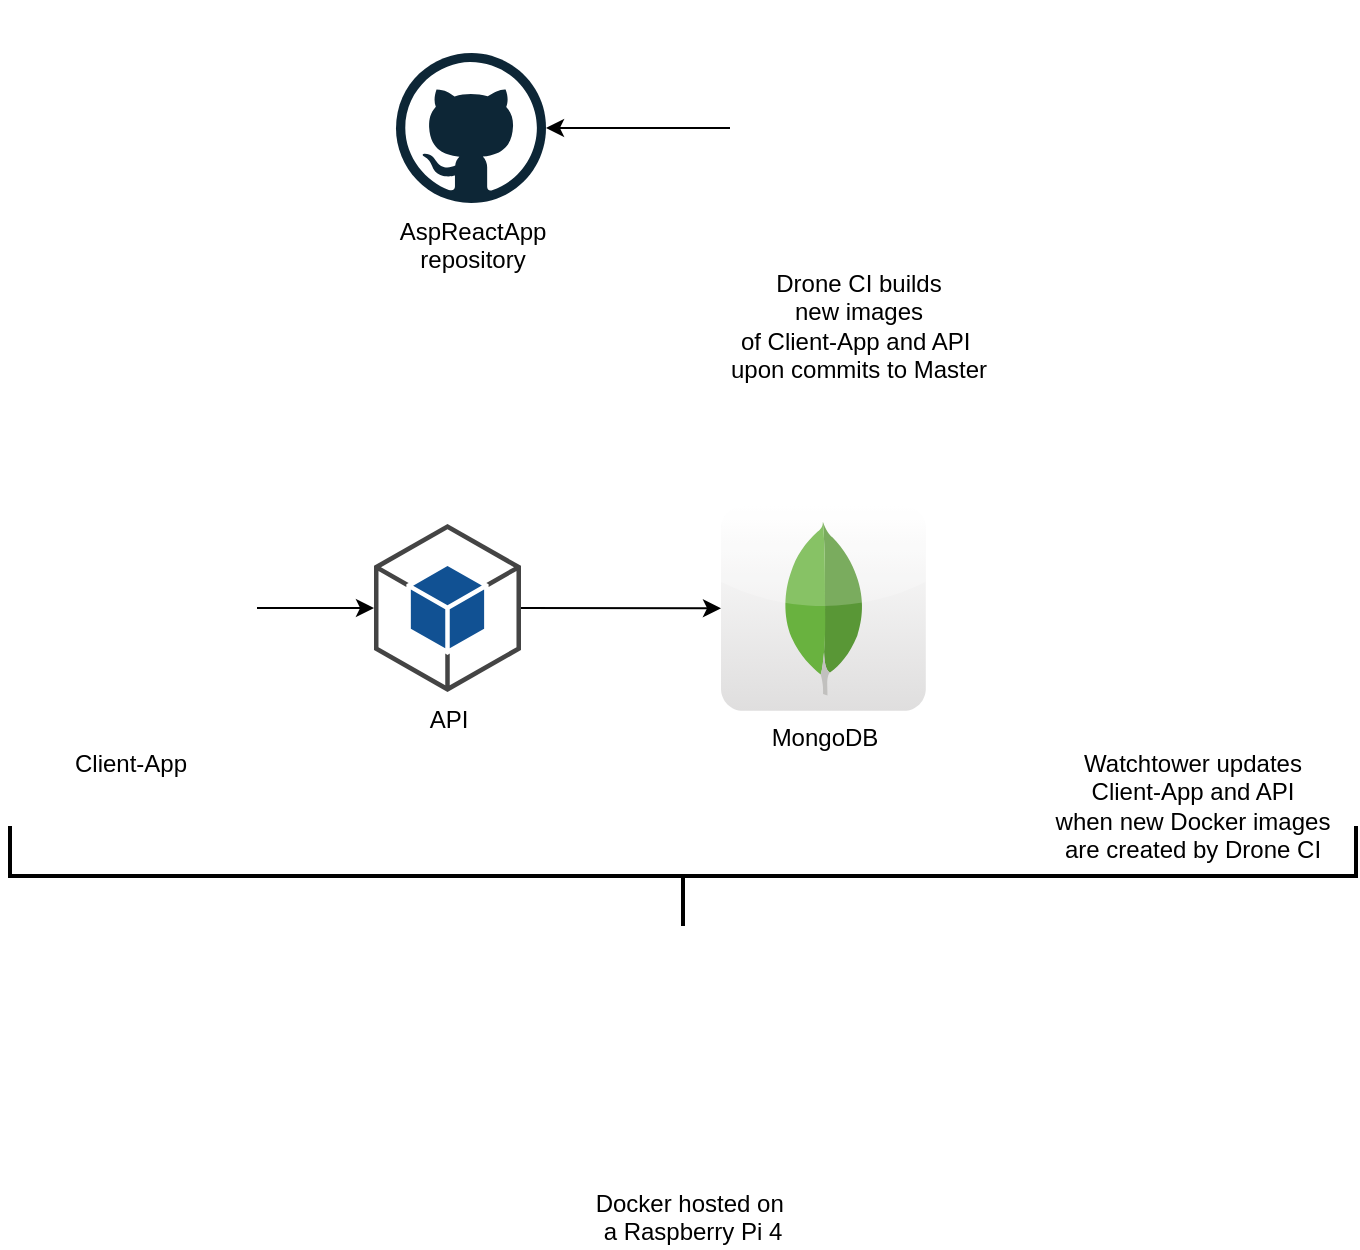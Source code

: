 <mxfile pages="1" version="11.2.4" type="device"><diagram id="9by1DdrZZfhg0Hl2jIAL" name="Page-1"><mxGraphModel dx="1422" dy="764" grid="1" gridSize="10" guides="1" tooltips="1" connect="1" arrows="1" fold="1" page="1" pageScale="1" pageWidth="850" pageHeight="1100" math="0" shadow="0"><root><mxCell id="0"/><mxCell id="1" parent="0"/><mxCell id="LUk8tSxONTUCWPQaazAZ-1" value="Docker hosted on&amp;nbsp;&lt;br&gt;a Raspberry Pi 4" style="shape=image;html=1;verticalAlign=top;verticalLabelPosition=bottom;labelBackgroundColor=#ffffff;imageAspect=0;aspect=fixed;image=https://cdn3.iconfinder.com/data/icons/social-media-2169/24/social_media_social_media_logo_docker-128.png" parent="1" vertex="1"><mxGeometry x="391.5" y="480" width="128" height="128" as="geometry"/></mxCell><mxCell id="LUk8tSxONTUCWPQaazAZ-6" value="MongoDB" style="dashed=0;outlineConnect=0;html=1;align=center;labelPosition=center;verticalLabelPosition=bottom;verticalAlign=top;shape=mxgraph.webicons.mongodb;fillColor=#FFFFFF;gradientColor=#DFDEDE" parent="1" vertex="1"><mxGeometry x="470.5" y="273" width="102.4" height="102.4" as="geometry"/></mxCell><mxCell id="LUk8tSxONTUCWPQaazAZ-7" value="" style="endArrow=classic;html=1;exitX=1;exitY=0.5;exitDx=0;exitDy=0;exitPerimeter=0;" parent="1" source="LUk8tSxONTUCWPQaazAZ-12" target="LUk8tSxONTUCWPQaazAZ-6" edge="1"><mxGeometry width="50" height="50" relative="1" as="geometry"><mxPoint x="390.5" y="320" as="sourcePoint"/><mxPoint x="450.5" y="310" as="targetPoint"/></mxGeometry></mxCell><mxCell id="LUk8tSxONTUCWPQaazAZ-13" style="edgeStyle=orthogonalEdgeStyle;rounded=0;orthogonalLoop=1;jettySize=auto;html=1;exitX=1;exitY=0.5;exitDx=0;exitDy=0;entryX=0;entryY=0.5;entryDx=0;entryDy=0;entryPerimeter=0;" parent="1" source="LUk8tSxONTUCWPQaazAZ-8" target="LUk8tSxONTUCWPQaazAZ-12" edge="1"><mxGeometry relative="1" as="geometry"/></mxCell><mxCell id="LUk8tSxONTUCWPQaazAZ-8" value="Client-App" style="shape=image;html=1;verticalAlign=top;verticalLabelPosition=bottom;labelBackgroundColor=#ffffff;imageAspect=0;aspect=fixed;image=https://cdn4.iconfinder.com/data/icons/logos-3/600/React.js_logo-128.png" parent="1" vertex="1"><mxGeometry x="110.5" y="260" width="128" height="128" as="geometry"/></mxCell><mxCell id="LUk8tSxONTUCWPQaazAZ-10" value="" style="strokeWidth=2;html=1;shape=mxgraph.flowchart.annotation_2;align=left;pointerEvents=1;rotation=-90;" parent="1" vertex="1"><mxGeometry x="426.5" y="121.5" width="50" height="673" as="geometry"/></mxCell><mxCell id="LUk8tSxONTUCWPQaazAZ-12" value="API" style="outlineConnect=0;dashed=0;verticalLabelPosition=bottom;verticalAlign=top;align=center;html=1;shape=mxgraph.aws3.android;fillColor=#115193;gradientColor=none;" parent="1" vertex="1"><mxGeometry x="297" y="282" width="73.5" height="84" as="geometry"/></mxCell><mxCell id="LUk8tSxONTUCWPQaazAZ-14" value="Watchtower updates&lt;br&gt;Client-App and API&lt;br&gt;when new Docker images&lt;br&gt;are created by Drone CI" style="shape=image;html=1;verticalAlign=top;verticalLabelPosition=bottom;labelBackgroundColor=#ffffff;imageAspect=0;aspect=fixed;image=https://cdn0.iconfinder.com/data/icons/maternity-and-pregnancy-2/512/91_Observatory_Tower_Watchtower-128.png" parent="1" vertex="1"><mxGeometry x="641.5" y="260" width="128" height="128" as="geometry"/></mxCell><mxCell id="LUk8tSxONTUCWPQaazAZ-17" style="edgeStyle=orthogonalEdgeStyle;rounded=0;orthogonalLoop=1;jettySize=auto;html=1;" parent="1" source="LUk8tSxONTUCWPQaazAZ-15" target="LUk8tSxONTUCWPQaazAZ-16" edge="1"><mxGeometry relative="1" as="geometry"/></mxCell><mxCell id="LUk8tSxONTUCWPQaazAZ-15" value="Drone CI builds&lt;br&gt;new images&lt;br&gt;of Client-App and API&amp;nbsp;&lt;br&gt;upon commits to Master" style="shape=image;html=1;verticalAlign=top;verticalLabelPosition=bottom;labelBackgroundColor=#ffffff;imageAspect=0;aspect=fixed;image=https://cdn4.iconfinder.com/data/icons/logos-brands-5/24/drone-128.png" parent="1" vertex="1"><mxGeometry x="475" y="20" width="128" height="128" as="geometry"/></mxCell><mxCell id="LUk8tSxONTUCWPQaazAZ-16" value="AspReactApp&lt;br&gt;repository" style="dashed=0;outlineConnect=0;html=1;align=center;labelPosition=center;verticalLabelPosition=bottom;verticalAlign=top;shape=mxgraph.weblogos.github" parent="1" vertex="1"><mxGeometry x="308" y="46.5" width="75" height="75" as="geometry"/></mxCell></root></mxGraphModel></diagram></mxfile>